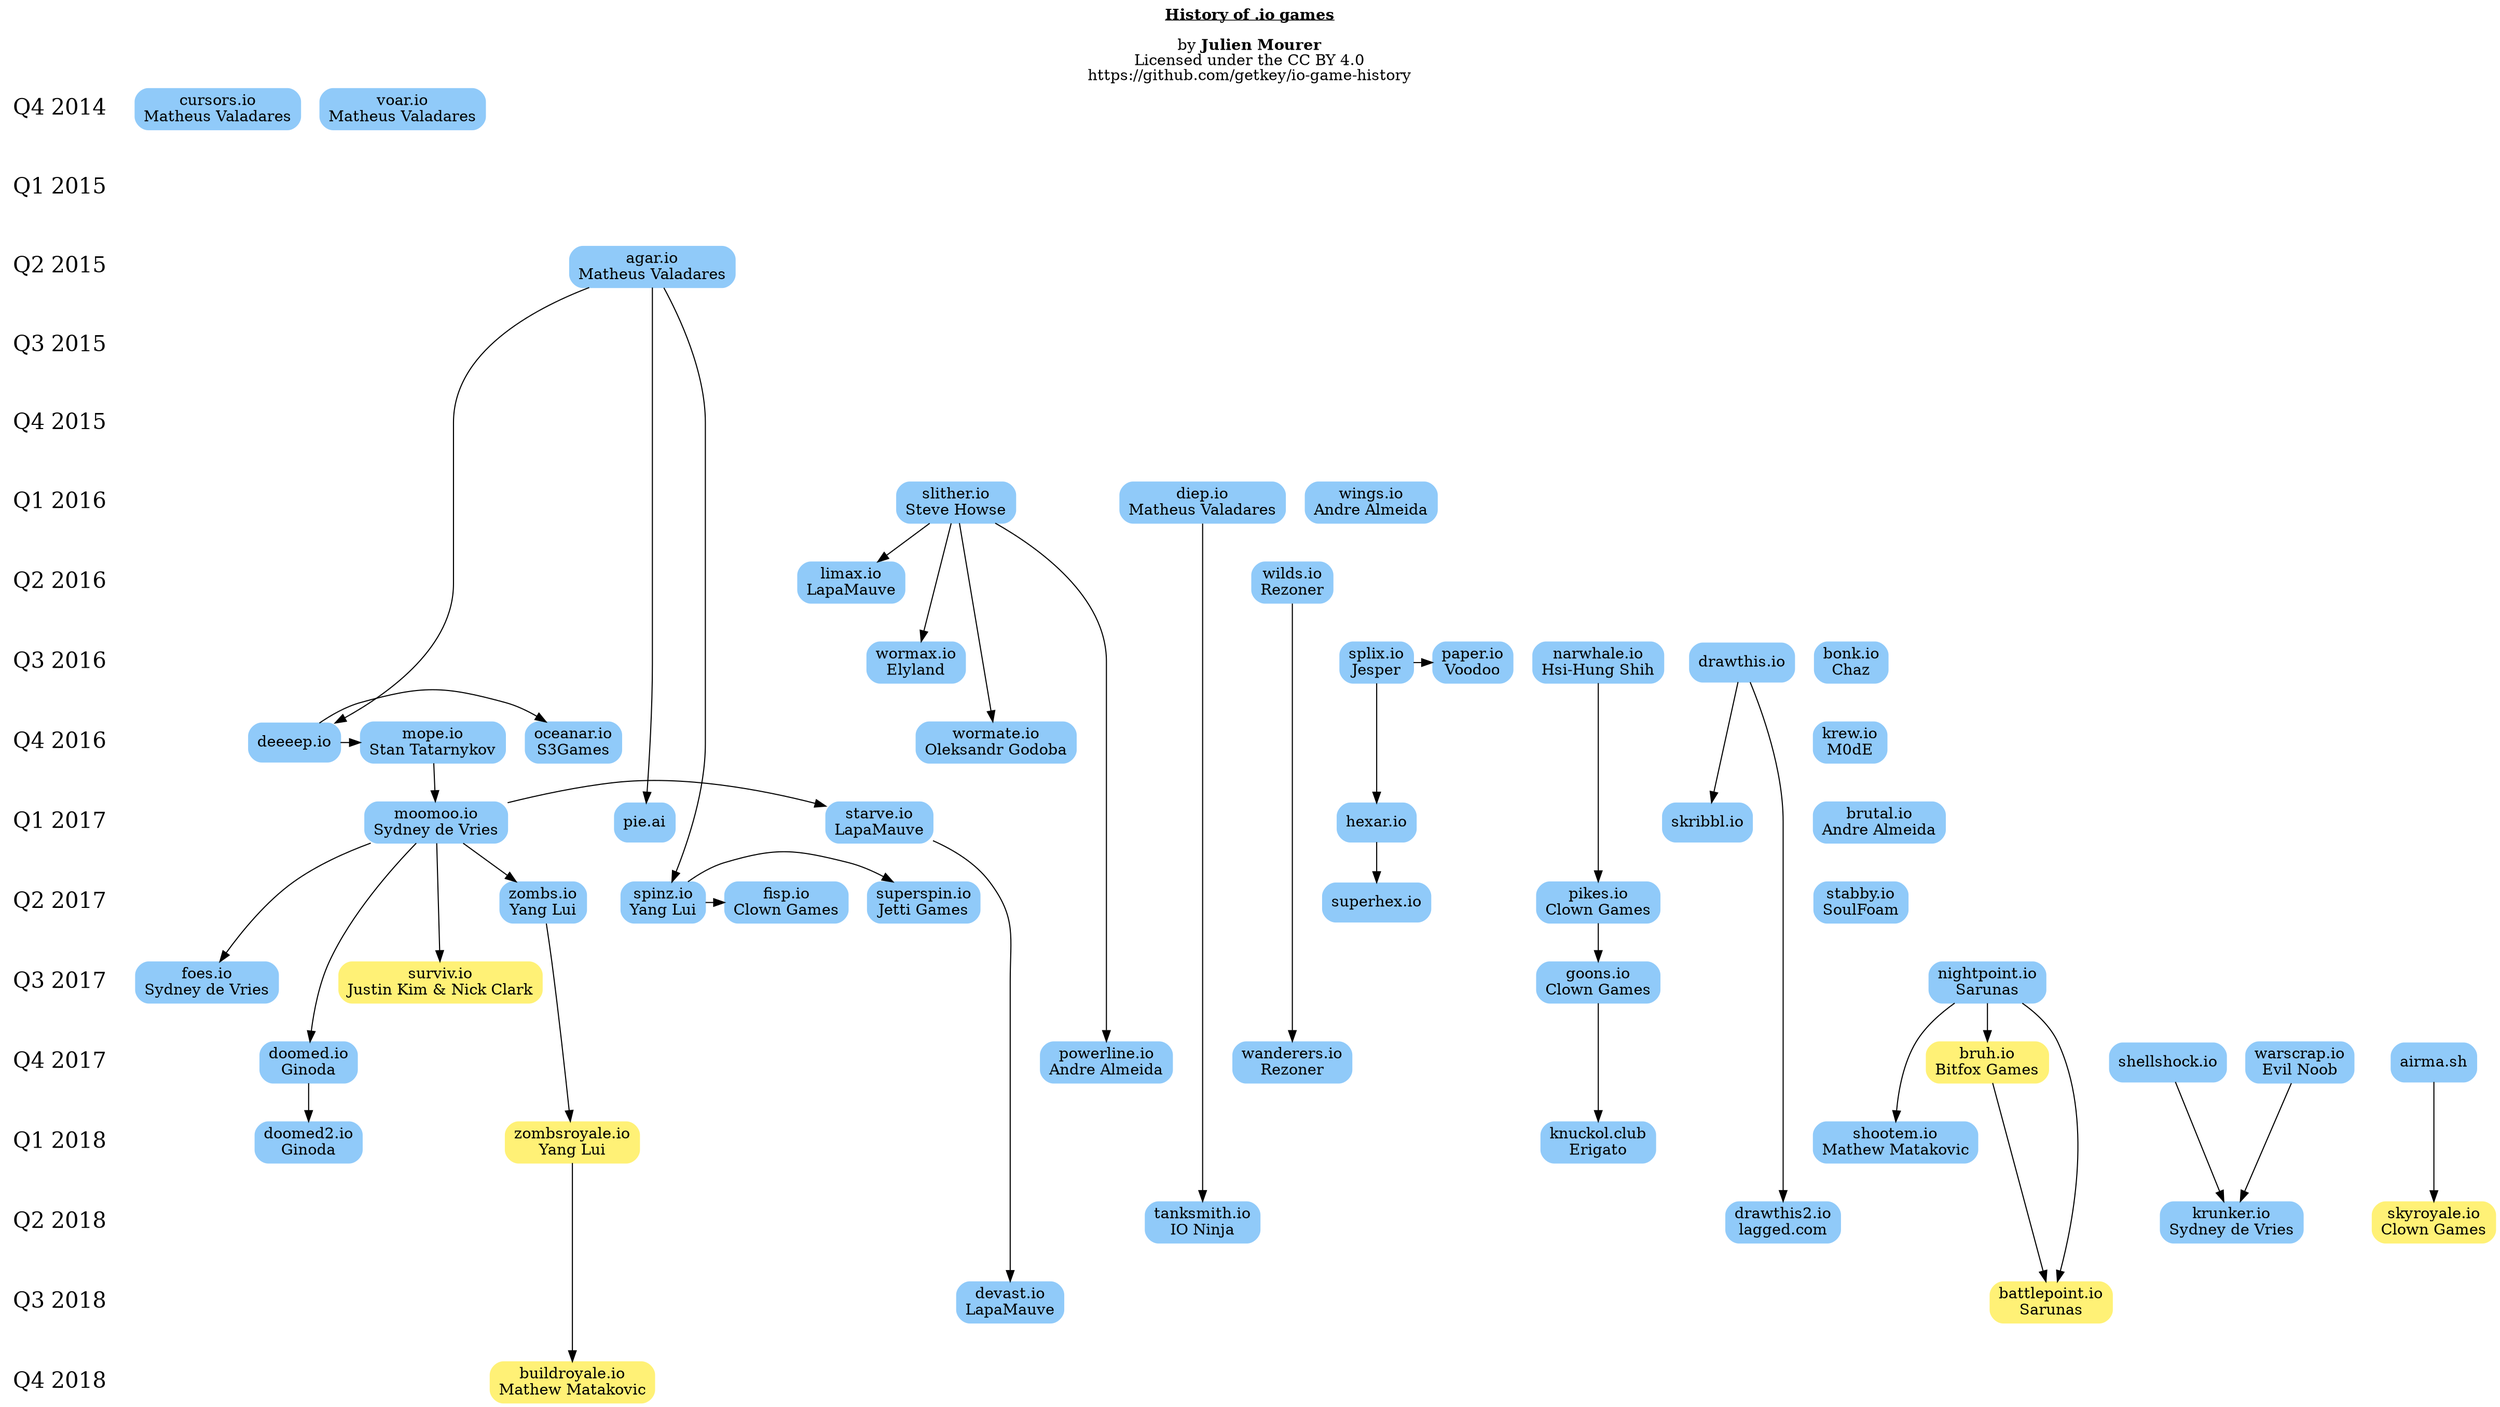 digraph iogames {
    labelloc=t;
    label=<<u><b>History of .io games</b></u><br/><br/>by <b>Julien Mourer</b><br/>Licensed under the CC BY 4.0<br/>https://github.com/getkey/io-game-history>;

	{
		node [shape=none, color=white, fillcolor=white, fontsize=20, height=.5];
		edge [style=invis]

		{ "2014q4" [label="Q4 2014"] }
		{ "2015q1" [label="Q1 2015"] }
		{ "2015q2" [label="Q2 2015"] }
		{ "2015q3" [label="Q3 2015"] }
		{ "2015q4" [label="Q4 2015"] }
		{ "2016q1" [label="Q1 2016"] }
		{ "2016q2" [label="Q2 2016"] }
		{ "2016q3" [label="Q3 2016"] }
		{ "2016q4" [label="Q4 2016"] }
		{ "2017q1" [label="Q1 2017"] }
		{ "2017q2" [label="Q2 2017"] }
		{ "2017q3" [label="Q3 2017"] }
		{ "2017q4" [label="Q4 2017"] }
		{ "2018q1" [label="Q1 2018"] }
		{ "2018q2" [label="Q2 2018"] }
		{ "2018q3" [label="Q3 2018"] }
		{ "2018q4" [label="Q4 2018"] }

		"2014q4" ->
		"2015q1" -> "2015q2" -> "2015q3" -> "2015q4" ->
		"2016q1" -> "2016q2" -> "2016q3" -> "2016q4" ->
		"2017q1" -> "2017q2" -> "2017q3" -> "2017q4" ->
		"2018q1" -> "2018q2" -> "2018q3" -> "2018q4";
	}

	{
		node [color="#90caf9", style="rounded, filled", shape=box];

		{ rank=same; "2014q4"; "cursors.io" [label="\N\nMatheus Valadares"] }
		{ rank=same; "2014q4"; "voar.io" [label="\N\nMatheus Valadares"] }
		{ rank=same; "2015q2"; "agar.io" [label="\N\nMatheus Valadares"] } // https://en.wikipedia.org/wiki/Agar.io
		{ rank=same; "2016q1"; "slither.io" [label="\N\nSteve Howse"] } // https://en.wikipedia.org/wiki/Slither.io
		{ rank=same; "2016q1"; "diep.io" [label="\N\nMatheus Valadares"] }
		{ rank=same; "2016q1"; "wings.io" [label="\N\nAndre Almeida"] }
		{ rank=same; "2016q2"; "limax.io" [label="\N\nLapaMauve"] }
		{ rank=same; "2016q2"; "wilds.io" [label="\N\nRezoner"] }
		{ rank=same; "2016q3"; "wormax.io" [label="\N\nElyland"] }
		{ rank=same; "2016q4"; "deeeep.io" }
		{ rank=same; "2016q4"; "oceanar.io" [label="\N\nS3Games"] }
		{ rank=same; "2016q4"; "mope.io" [label="\N\nStan Tatarnykov"] }
		{ rank=same; "2016q4"; "wormate.io" [label="\N\nOleksandr Godoba"] }
		{ rank=same; "2016q3"; "paper.io" [label="\N\nVoodoo"] }
		{ rank=same; "2016q3"; "narwhale.io" [label="\N\nHsi-Hung Shih"] }
		{ rank=same; "2016q3"; "splix.io" [label="\N\nJesper"] }
		{ rank=same; "2016q3"; "drawthis.io" }
		{ rank=same; "2016q3"; "bonk.io" [label="\N\nChaz"] }
		{ rank=same; "2016q4"; "krew.io" [label="\N\nM0dE"] }
		{ rank=same; "2017q1"; "brutal.io" [label="\N\nAndre Almeida"] }
		{ rank=same; "2017q1"; "hexar.io" }
		{ rank=same; "2017q1"; "pie.ai" }
		{ rank=same; "2017q1"; "moomoo.io" [label="\N\nSydney de Vries"] }
		{ rank=same; "2017q1"; "starve.io" [label="\N\nLapaMauve"] }
		{ rank=same; "2017q1"; "skribbl.io" }
		{ rank=same; "2017q2"; "stabby.io" [label="\N\nSoulFoam"] }
		{ rank=same; "2017q2"; "zombs.io" [label="\N\nYang Lui"] }
		{ rank=same; "2017q2"; "spinz.io" [label="\N\nYang Lui"] }
		{ rank=same; "2017q2"; "superspin.io" [label="\N\nJetti Games"] }
		{ rank=same; "2017q2"; "fisp.io" [label="\N\nClown Games"] }
		{ rank=same; "2017q2"; "pikes.io" [label="\N\nClown Games"] }
		{ rank=same; "2017q2"; "superhex.io" }
		{ rank=same; "2017q3"; "goons.io" [label="\N\nClown Games"] }
		{ rank=same; "2017q3"; "foes.io" [label="\N\nSydney de Vries"] }
		{ rank=same; "2017q3"; "nightpoint.io" [label="\N\nSarunas"] }
		{ rank=same; "2017q4"; "powerline.io" [label="\N\nAndre Almeida"] }
		{ rank=same; "2017q4"; "doomed.io" [label="\N\nGinoda"] }
		{ rank=same; "2017q4"; "wanderers.io" [label="\N\nRezoner"] }
		{ rank=same; "2017q4"; "shellshock.io" }
		{ rank=same; "2017q4"; "warscrap.io" [label="\N\nEvil Noob"] }
		{ rank=same; "2017q4"; "airma.sh" }
		{ rank=same; "2018q1"; "shootem.io" [label="\N\nMathew Matakovic"] }
		{ rank=same; "2018q1"; "knuckol.club" [label="\N\nErigato"] }
		{ rank=same; "2018q1"; "doomed2.io" [label="\N\nGinoda"] }
		{ rank=same; "2018q2"; "tanksmith.io" [label="\N\nIO Ninja"] }
		{ rank=same; "2018q2"; "drawthis2.io" [label="\N\nlagged.com"] }
		{ rank=same; "2018q2"; "krunker.io" [label="\N\nSydney de Vries"] }
		{ rank=same; "2018q3"; "devast.io" [label="\N\nLapaMauve"] }
	}

	{
		/* Battle royale */
		node [color="#fff176", style="rounded, filled", shape=box];

		{ rank=same; "2017q3"; "surviv.io" [label="\N\nJustin Kim & Nick Clark"] } // https://en.wikipedia.org/wiki/Surviv.io
		{ rank=same; "2017q4"; "bruh.io" [label="\N\nBitfox Games"] }
		{ rank=same; "2018q1"; "zombsroyale.io" [label="\N\nYang Lui"] }
		{ rank=same; "2018q2"; "skyroyale.io" [label="\N\nClown Games"] }
		{ rank=same; "2018q3"; "battlepoint.io" [label="\N\nSarunas"] }
		{ rank=same; "2018q4"; "buildroyale.io" [label="\N\nMathew Matakovic"] } // Mathew over Discord: "Build Royale was inspired by Creative Destruction"
	}

	"slither.io" -> "wormax.io";
	"slither.io" -> "wormate.io";
	"slither.io" -> "limax.io";
	"slither.io" -> "powerline.io";
	"deeeep.io" -> "oceanar.io";
	"deeeep.io" -> "mope.io" -> "moomoo.io";
	"moomoo.io" -> "foes.io";
	"moomoo.io" -> "doomed.io" -> "doomed2.io";
	"moomoo.io" -> "starve.io" -> "devast.io";
	"moomoo.io" -> "surviv.io";
	"moomoo.io" -> "zombs.io" -> "zombsroyale.io" -> "buildroyale.io";
	"nightpoint.io" -> "battlepoint.io";
	"nightpoint.io" -> "bruh.io";
	"nightpoint.io" -> "shootem.io";
	"bruh.io" -> "battlepoint.io";
	"wilds.io" -> "wanderers.io";
	"agar.io" -> "spinz.io" -> "fisp.io";
	"spinz.io" -> "superspin.io";
	"agar.io" -> "pie.ai";
	"splix.io" -> "paper.io";
	"splix.io" -> "hexar.io" -> "superhex.io";
	"agar.io" -> "deeeep.io";
	"diep.io" -> "tanksmith.io";
	"warscrap.io" -> "krunker.io";
	"shellshock.io" -> "krunker.io";
	"drawthis.io" -> "skribbl.io";
	"drawthis.io" -> "drawthis2.io";
	"narwhale.io" -> "pikes.io" -> "goons.io";
	"goons.io" -> "knuckol.club"; // confirmed to me by Erigato over Discord
	"airma.sh" -> "skyroyale.io";
	// Erigato says Yang tweeted that he should hop into making battle royale games like surviv, but I haven't been able to find the tweet so I'm not adding this relationship yet. It's good to know that this is probable though.
}
